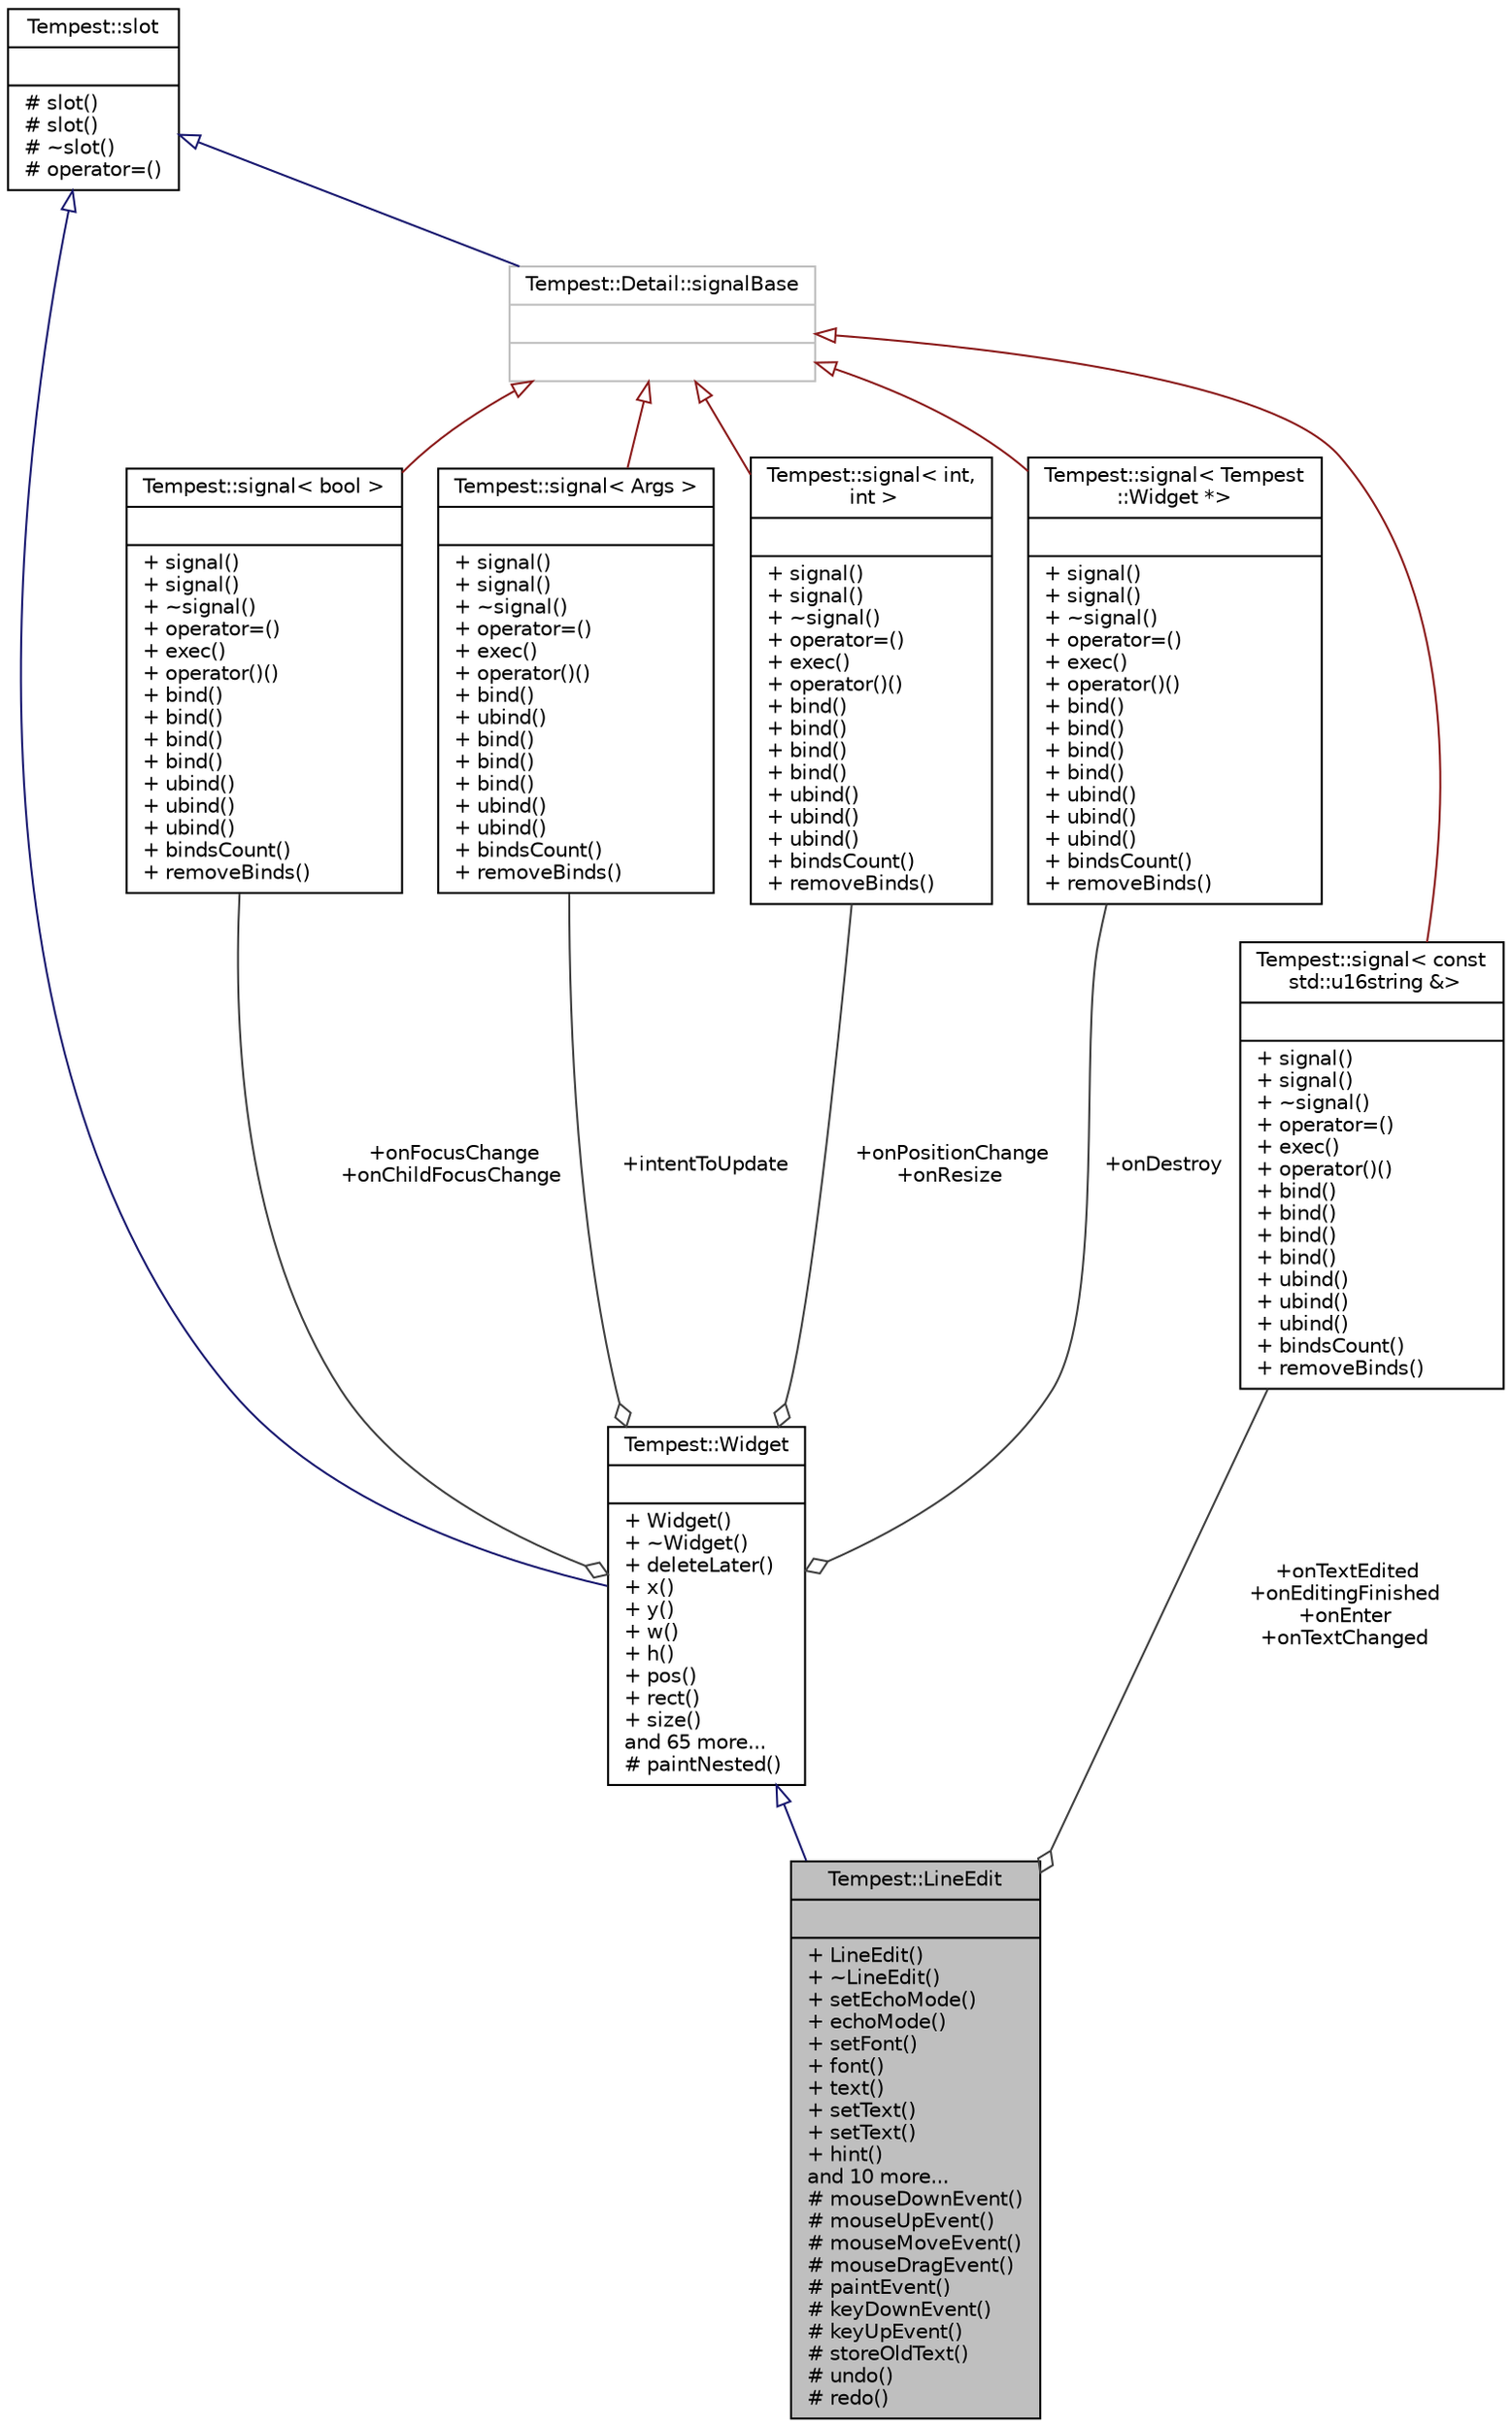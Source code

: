 digraph "Tempest::LineEdit"
{
  edge [fontname="Helvetica",fontsize="10",labelfontname="Helvetica",labelfontsize="10"];
  node [fontname="Helvetica",fontsize="10",shape=record];
  Node3 [label="{Tempest::LineEdit\n||+ LineEdit()\l+ ~LineEdit()\l+ setEchoMode()\l+ echoMode()\l+ setFont()\l+ font()\l+ text()\l+ setText()\l+ setText()\l+ hint()\land 10 more...\l# mouseDownEvent()\l# mouseUpEvent()\l# mouseMoveEvent()\l# mouseDragEvent()\l# paintEvent()\l# keyDownEvent()\l# keyUpEvent()\l# storeOldText()\l# undo()\l# redo()\l}",height=0.2,width=0.4,color="black", fillcolor="grey75", style="filled", fontcolor="black"];
  Node4 -> Node3 [dir="back",color="midnightblue",fontsize="10",style="solid",arrowtail="onormal",fontname="Helvetica"];
  Node4 [label="{Tempest::Widget\n||+ Widget()\l+ ~Widget()\l+ deleteLater()\l+ x()\l+ y()\l+ w()\l+ h()\l+ pos()\l+ rect()\l+ size()\land 65 more...\l# paintNested()\l}",height=0.2,width=0.4,color="black", fillcolor="white", style="filled",URL="$class_tempest_1_1_widget.html"];
  Node5 -> Node4 [dir="back",color="midnightblue",fontsize="10",style="solid",arrowtail="onormal",fontname="Helvetica"];
  Node5 [label="{Tempest::slot\n||# slot()\l# slot()\l# ~slot()\l# operator=()\l}",height=0.2,width=0.4,color="black", fillcolor="white", style="filled",URL="$class_tempest_1_1slot.html"];
  Node6 -> Node4 [color="grey25",fontsize="10",style="solid",label=" +onFocusChange\n+onChildFocusChange" ,arrowhead="odiamond",fontname="Helvetica"];
  Node6 [label="{Tempest::signal\< bool \>\n||+ signal()\l+ signal()\l+ ~signal()\l+ operator=()\l+ exec()\l+ operator()()\l+ bind()\l+ bind()\l+ bind()\l+ bind()\l+ ubind()\l+ ubind()\l+ ubind()\l+ bindsCount()\l+ removeBinds()\l}",height=0.2,width=0.4,color="black", fillcolor="white", style="filled",URL="$class_tempest_1_1signal.html"];
  Node7 -> Node6 [dir="back",color="firebrick4",fontsize="10",style="solid",arrowtail="onormal",fontname="Helvetica"];
  Node7 [label="{Tempest::Detail::signalBase\n||}",height=0.2,width=0.4,color="grey75", fillcolor="white", style="filled"];
  Node5 -> Node7 [dir="back",color="midnightblue",fontsize="10",style="solid",arrowtail="onormal",fontname="Helvetica"];
  Node8 -> Node4 [color="grey25",fontsize="10",style="solid",label=" +intentToUpdate" ,arrowhead="odiamond",fontname="Helvetica"];
  Node8 [label="{Tempest::signal\< Args \>\n||+ signal()\l+ signal()\l+ ~signal()\l+ operator=()\l+ exec()\l+ operator()()\l+ bind()\l+ ubind()\l+ bind()\l+ bind()\l+ bind()\l+ ubind()\l+ ubind()\l+ bindsCount()\l+ removeBinds()\l}",height=0.2,width=0.4,color="black", fillcolor="white", style="filled",URL="$class_tempest_1_1signal.html",tooltip="signal class, for signals and slots system. "];
  Node7 -> Node8 [dir="back",color="firebrick4",fontsize="10",style="solid",arrowtail="onormal",fontname="Helvetica"];
  Node9 -> Node4 [color="grey25",fontsize="10",style="solid",label=" +onPositionChange\n+onResize" ,arrowhead="odiamond",fontname="Helvetica"];
  Node9 [label="{Tempest::signal\< int,\l int \>\n||+ signal()\l+ signal()\l+ ~signal()\l+ operator=()\l+ exec()\l+ operator()()\l+ bind()\l+ bind()\l+ bind()\l+ bind()\l+ ubind()\l+ ubind()\l+ ubind()\l+ bindsCount()\l+ removeBinds()\l}",height=0.2,width=0.4,color="black", fillcolor="white", style="filled",URL="$class_tempest_1_1signal.html"];
  Node7 -> Node9 [dir="back",color="firebrick4",fontsize="10",style="solid",arrowtail="onormal",fontname="Helvetica"];
  Node10 -> Node4 [color="grey25",fontsize="10",style="solid",label=" +onDestroy" ,arrowhead="odiamond",fontname="Helvetica"];
  Node10 [label="{Tempest::signal\< Tempest\l::Widget *\>\n||+ signal()\l+ signal()\l+ ~signal()\l+ operator=()\l+ exec()\l+ operator()()\l+ bind()\l+ bind()\l+ bind()\l+ bind()\l+ ubind()\l+ ubind()\l+ ubind()\l+ bindsCount()\l+ removeBinds()\l}",height=0.2,width=0.4,color="black", fillcolor="white", style="filled",URL="$class_tempest_1_1signal.html"];
  Node7 -> Node10 [dir="back",color="firebrick4",fontsize="10",style="solid",arrowtail="onormal",fontname="Helvetica"];
  Node11 -> Node3 [color="grey25",fontsize="10",style="solid",label=" +onTextEdited\n+onEditingFinished\n+onEnter\n+onTextChanged" ,arrowhead="odiamond",fontname="Helvetica"];
  Node11 [label="{Tempest::signal\< const\l std::u16string &\>\n||+ signal()\l+ signal()\l+ ~signal()\l+ operator=()\l+ exec()\l+ operator()()\l+ bind()\l+ bind()\l+ bind()\l+ bind()\l+ ubind()\l+ ubind()\l+ ubind()\l+ bindsCount()\l+ removeBinds()\l}",height=0.2,width=0.4,color="black", fillcolor="white", style="filled",URL="$class_tempest_1_1signal.html"];
  Node7 -> Node11 [dir="back",color="firebrick4",fontsize="10",style="solid",arrowtail="onormal",fontname="Helvetica"];
}
